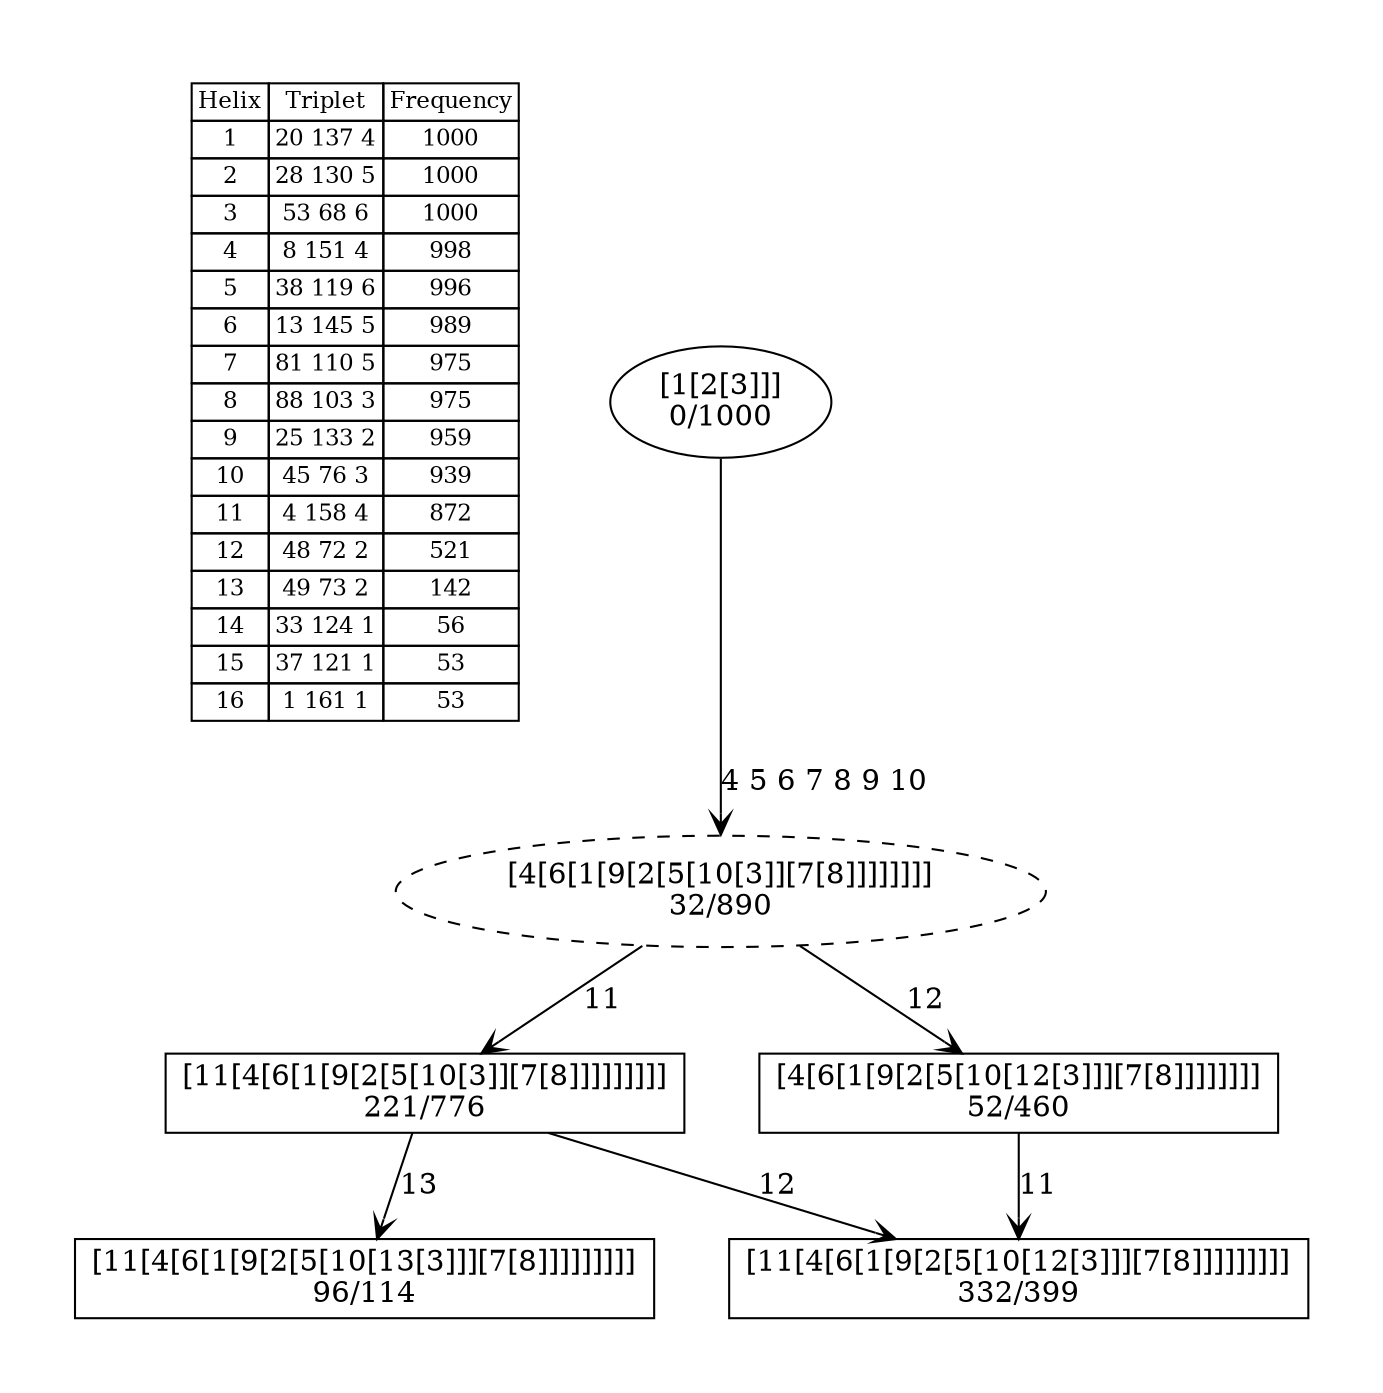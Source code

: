 digraph G {
	pad = 0.5;
	nodesep = 0.5;
"legend" [label = < <table border="0" cellborder="1" cellspacing="0"><tr><td>Helix</td><td>Triplet</td><td>Frequency</td></tr>
<tr><td>1</td><td>20 137 4</td><td>1000</td></tr>
<tr><td>2</td><td>28 130 5</td><td>1000</td></tr>
<tr><td>3</td><td>53 68 6</td><td>1000</td></tr>
<tr><td>4</td><td>8 151 4</td><td>998</td></tr>
<tr><td>5</td><td>38 119 6</td><td>996</td></tr>
<tr><td>6</td><td>13 145 5</td><td>989</td></tr>
<tr><td>7</td><td>81 110 5</td><td>975</td></tr>
<tr><td>8</td><td>88 103 3</td><td>975</td></tr>
<tr><td>9</td><td>25 133 2</td><td>959</td></tr>
<tr><td>10</td><td>45 76 3</td><td>939</td></tr>
<tr><td>11</td><td>4 158 4</td><td>872</td></tr>
<tr><td>12</td><td>48 72 2</td><td>521</td></tr>
<tr><td>13</td><td>49 73 2</td><td>142</td></tr>
<tr><td>14</td><td>33 124 1</td><td>56</td></tr>
<tr><td>15</td><td>37 121 1</td><td>53</td></tr>
<tr><td>16</td><td>1 161 1</td><td>53</td></tr>
</table>>, shape = plaintext, fontsize=11];
"1 2 3 4 5 6 7 8 9 10 11 12 " [shape = box];
"1 2 3 4 5 6 7 8 9 10 11 " [shape = box];
"1 2 3 4 5 6 7 8 9 10 11 13 " [shape = box];
"1 2 3 4 5 6 7 8 9 10 12 " [shape = box];
"1 2 3 4 5 6 7 8 9 10 " [style = dashed];
"1 2 3 4 5 6 7 8 9 10 11 12 " [label = "[11[4[6[1[9[2[5[10[12[3]]][7[8]]]]]]]]]\n332/399"];
"1 2 3 4 5 6 7 8 9 10 11 " [label = "[11[4[6[1[9[2[5[10[3]][7[8]]]]]]]]]\n221/776"];
"1 2 3 4 5 6 7 8 9 10 11 13 " [label = "[11[4[6[1[9[2[5[10[13[3]]][7[8]]]]]]]]]\n96/114"];
"1 2 3 4 5 6 7 8 9 10 12 " [label = "[4[6[1[9[2[5[10[12[3]]][7[8]]]]]]]]\n52/460"];
"1 2 3 4 5 6 7 8 9 10 " [label = "[4[6[1[9[2[5[10[3]][7[8]]]]]]]]\n32/890"];
"1 2 3 " [label = "[1[2[3]]]\n0/1000"];
"1 2 3 4 5 6 7 8 9 10 11 " -> "1 2 3 4 5 6 7 8 9 10 11 12 " [label = "12 ", arrowhead = vee];
"1 2 3 4 5 6 7 8 9 10 11 " -> "1 2 3 4 5 6 7 8 9 10 11 13 " [label = "13 ", arrowhead = vee];
"1 2 3 4 5 6 7 8 9 10 12 " -> "1 2 3 4 5 6 7 8 9 10 11 12 " [label = "11 ", arrowhead = vee];
"1 2 3 4 5 6 7 8 9 10 " -> "1 2 3 4 5 6 7 8 9 10 11 " [label = "11 ", arrowhead = vee];
"1 2 3 4 5 6 7 8 9 10 " -> "1 2 3 4 5 6 7 8 9 10 12 " [label = "12 ", arrowhead = vee];
"1 2 3 " -> "1 2 3 4 5 6 7 8 9 10 " [label = "4 5 6 7 8 9 10 ", arrowhead = vee];
}